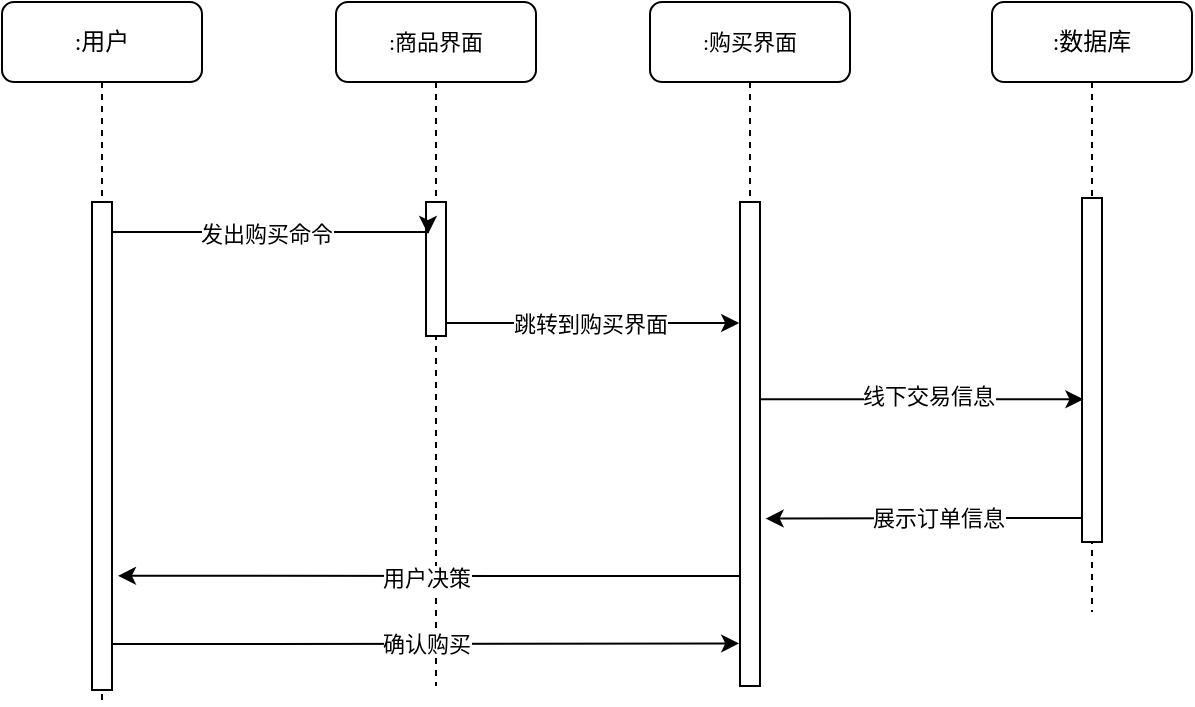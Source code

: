 <mxfile version="17.4.5" type="github">
  <diagram id="kvRgZ8uejfZzRq80rBRY" name="第 1 页">
    <mxGraphModel dx="1036" dy="557" grid="0" gridSize="10" guides="1" tooltips="1" connect="1" arrows="1" fold="1" page="1" pageScale="1" pageWidth="1169" pageHeight="827" math="0" shadow="0">
      <root>
        <mxCell id="0" />
        <mxCell id="1" parent="0" />
        <mxCell id="OrTOHWYSCd0f0m3LYNKq-1" value="&lt;font style=&quot;font-size: 11px ; line-height: 1.2&quot;&gt;:商品界面&lt;/font&gt;" style="shape=umlLifeline;perimeter=lifelinePerimeter;whiteSpace=wrap;html=1;container=1;collapsible=0;recursiveResize=0;outlineConnect=0;rounded=1;shadow=0;comic=0;labelBackgroundColor=none;strokeWidth=1;fontFamily=Verdana;fontSize=12;align=center;" vertex="1" parent="1">
          <mxGeometry x="344" y="207" width="100" height="342" as="geometry" />
        </mxCell>
        <mxCell id="OrTOHWYSCd0f0m3LYNKq-2" value="" style="html=1;points=[];perimeter=orthogonalPerimeter;rounded=0;shadow=0;comic=0;labelBackgroundColor=none;strokeWidth=1;fontFamily=Verdana;fontSize=12;align=center;" vertex="1" parent="OrTOHWYSCd0f0m3LYNKq-1">
          <mxGeometry x="45" y="100" width="10" height="67" as="geometry" />
        </mxCell>
        <mxCell id="OrTOHWYSCd0f0m3LYNKq-5" value=":数据库" style="shape=umlLifeline;perimeter=lifelinePerimeter;whiteSpace=wrap;html=1;container=1;collapsible=0;recursiveResize=0;outlineConnect=0;rounded=1;shadow=0;comic=0;labelBackgroundColor=none;strokeWidth=1;fontFamily=Verdana;fontSize=12;align=center;" vertex="1" parent="1">
          <mxGeometry x="672" y="207" width="100" height="305" as="geometry" />
        </mxCell>
        <mxCell id="OrTOHWYSCd0f0m3LYNKq-6" value="" style="html=1;points=[];perimeter=orthogonalPerimeter;rounded=0;shadow=0;comic=0;labelBackgroundColor=none;strokeWidth=1;fontFamily=Verdana;fontSize=12;align=center;" vertex="1" parent="OrTOHWYSCd0f0m3LYNKq-5">
          <mxGeometry x="45" y="98" width="10" height="172" as="geometry" />
        </mxCell>
        <mxCell id="OrTOHWYSCd0f0m3LYNKq-7" value=":用户" style="shape=umlLifeline;perimeter=lifelinePerimeter;whiteSpace=wrap;html=1;container=1;collapsible=0;recursiveResize=0;outlineConnect=0;rounded=1;shadow=0;comic=0;labelBackgroundColor=none;strokeWidth=1;fontFamily=Verdana;fontSize=12;align=center;" vertex="1" parent="1">
          <mxGeometry x="177" y="207" width="100" height="351" as="geometry" />
        </mxCell>
        <mxCell id="OrTOHWYSCd0f0m3LYNKq-8" value="" style="html=1;points=[];perimeter=orthogonalPerimeter;rounded=0;shadow=0;comic=0;labelBackgroundColor=none;strokeWidth=1;fontFamily=Verdana;fontSize=12;align=center;" vertex="1" parent="OrTOHWYSCd0f0m3LYNKq-7">
          <mxGeometry x="45" y="100" width="10" height="244" as="geometry" />
        </mxCell>
        <mxCell id="OrTOHWYSCd0f0m3LYNKq-9" style="edgeStyle=orthogonalEdgeStyle;rounded=0;orthogonalLoop=1;jettySize=auto;html=1;" edge="1" parent="1" source="OrTOHWYSCd0f0m3LYNKq-8">
          <mxGeometry relative="1" as="geometry">
            <mxPoint x="390" y="323" as="targetPoint" />
            <Array as="points">
              <mxPoint x="275" y="322" />
              <mxPoint x="275" y="322" />
            </Array>
          </mxGeometry>
        </mxCell>
        <mxCell id="OrTOHWYSCd0f0m3LYNKq-10" value="发出购买命令" style="edgeLabel;html=1;align=center;verticalAlign=middle;resizable=0;points=[];" vertex="1" connectable="0" parent="OrTOHWYSCd0f0m3LYNKq-9">
          <mxGeometry x="-0.13" y="-2" relative="1" as="geometry">
            <mxPoint x="8" y="-1" as="offset" />
          </mxGeometry>
        </mxCell>
        <mxCell id="OrTOHWYSCd0f0m3LYNKq-17" value="&lt;font style=&quot;font-size: 11px ; line-height: 1.2&quot;&gt;:购买界面&lt;/font&gt;" style="shape=umlLifeline;perimeter=lifelinePerimeter;whiteSpace=wrap;html=1;container=1;collapsible=0;recursiveResize=0;outlineConnect=0;rounded=1;shadow=0;comic=0;labelBackgroundColor=none;strokeWidth=1;fontFamily=Verdana;fontSize=12;align=center;" vertex="1" parent="1">
          <mxGeometry x="501" y="207" width="100" height="342" as="geometry" />
        </mxCell>
        <mxCell id="OrTOHWYSCd0f0m3LYNKq-18" value="" style="html=1;points=[];perimeter=orthogonalPerimeter;rounded=0;shadow=0;comic=0;labelBackgroundColor=none;strokeWidth=1;fontFamily=Verdana;fontSize=12;align=center;" vertex="1" parent="OrTOHWYSCd0f0m3LYNKq-17">
          <mxGeometry x="45" y="100" width="10" height="242" as="geometry" />
        </mxCell>
        <mxCell id="OrTOHWYSCd0f0m3LYNKq-19" style="edgeStyle=orthogonalEdgeStyle;rounded=0;orthogonalLoop=1;jettySize=auto;html=1;entryX=-0.041;entryY=0.25;entryDx=0;entryDy=0;entryPerimeter=0;" edge="1" parent="1" source="OrTOHWYSCd0f0m3LYNKq-2" target="OrTOHWYSCd0f0m3LYNKq-18">
          <mxGeometry relative="1" as="geometry">
            <Array as="points">
              <mxPoint x="472" y="368" />
            </Array>
          </mxGeometry>
        </mxCell>
        <mxCell id="OrTOHWYSCd0f0m3LYNKq-20" value="跳转到购买界面" style="edgeLabel;html=1;align=center;verticalAlign=middle;resizable=0;points=[];" vertex="1" connectable="0" parent="OrTOHWYSCd0f0m3LYNKq-19">
          <mxGeometry x="-0.118" relative="1" as="geometry">
            <mxPoint x="7" as="offset" />
          </mxGeometry>
        </mxCell>
        <mxCell id="OrTOHWYSCd0f0m3LYNKq-21" style="edgeStyle=orthogonalEdgeStyle;rounded=0;orthogonalLoop=1;jettySize=auto;html=1;entryX=0.072;entryY=0.585;entryDx=0;entryDy=0;entryPerimeter=0;" edge="1" parent="1" source="OrTOHWYSCd0f0m3LYNKq-18" target="OrTOHWYSCd0f0m3LYNKq-6">
          <mxGeometry relative="1" as="geometry">
            <Array as="points">
              <mxPoint x="636" y="406" />
            </Array>
          </mxGeometry>
        </mxCell>
        <mxCell id="OrTOHWYSCd0f0m3LYNKq-22" value="线下交易信息" style="edgeLabel;html=1;align=center;verticalAlign=middle;resizable=0;points=[];" vertex="1" connectable="0" parent="OrTOHWYSCd0f0m3LYNKq-21">
          <mxGeometry x="-0.121" y="-2" relative="1" as="geometry">
            <mxPoint x="13" y="-4" as="offset" />
          </mxGeometry>
        </mxCell>
        <mxCell id="OrTOHWYSCd0f0m3LYNKq-23" style="edgeStyle=orthogonalEdgeStyle;rounded=0;orthogonalLoop=1;jettySize=auto;html=1;entryX=1.283;entryY=0.654;entryDx=0;entryDy=0;entryPerimeter=0;" edge="1" parent="1" source="OrTOHWYSCd0f0m3LYNKq-6" target="OrTOHWYSCd0f0m3LYNKq-18">
          <mxGeometry relative="1" as="geometry">
            <Array as="points">
              <mxPoint x="686" y="465" />
              <mxPoint x="686" y="465" />
            </Array>
          </mxGeometry>
        </mxCell>
        <mxCell id="OrTOHWYSCd0f0m3LYNKq-24" value="展示订单信息" style="edgeLabel;html=1;align=center;verticalAlign=middle;resizable=0;points=[];" vertex="1" connectable="0" parent="OrTOHWYSCd0f0m3LYNKq-23">
          <mxGeometry x="0.119" y="-3" relative="1" as="geometry">
            <mxPoint x="16" y="3" as="offset" />
          </mxGeometry>
        </mxCell>
        <mxCell id="OrTOHWYSCd0f0m3LYNKq-26" style="edgeStyle=orthogonalEdgeStyle;rounded=0;orthogonalLoop=1;jettySize=auto;html=1;entryX=1.297;entryY=0.766;entryDx=0;entryDy=0;entryPerimeter=0;" edge="1" parent="1" source="OrTOHWYSCd0f0m3LYNKq-18" target="OrTOHWYSCd0f0m3LYNKq-8">
          <mxGeometry relative="1" as="geometry">
            <Array as="points">
              <mxPoint x="482" y="494" />
              <mxPoint x="482" y="494" />
            </Array>
          </mxGeometry>
        </mxCell>
        <mxCell id="OrTOHWYSCd0f0m3LYNKq-27" value="用户决策" style="edgeLabel;html=1;align=center;verticalAlign=middle;resizable=0;points=[];" vertex="1" connectable="0" parent="OrTOHWYSCd0f0m3LYNKq-26">
          <mxGeometry x="0.079" relative="1" as="geometry">
            <mxPoint x="11" y="1" as="offset" />
          </mxGeometry>
        </mxCell>
        <mxCell id="OrTOHWYSCd0f0m3LYNKq-28" style="edgeStyle=orthogonalEdgeStyle;rounded=0;orthogonalLoop=1;jettySize=auto;html=1;entryX=-0.041;entryY=0.912;entryDx=0;entryDy=0;entryPerimeter=0;" edge="1" parent="1" source="OrTOHWYSCd0f0m3LYNKq-8" target="OrTOHWYSCd0f0m3LYNKq-18">
          <mxGeometry relative="1" as="geometry">
            <Array as="points">
              <mxPoint x="306" y="528" />
              <mxPoint x="306" y="528" />
            </Array>
          </mxGeometry>
        </mxCell>
        <mxCell id="OrTOHWYSCd0f0m3LYNKq-29" value="确认购买" style="edgeLabel;html=1;align=center;verticalAlign=middle;resizable=0;points=[];" vertex="1" connectable="0" parent="OrTOHWYSCd0f0m3LYNKq-28">
          <mxGeometry x="-0.072" y="-2" relative="1" as="geometry">
            <mxPoint x="11" y="-2" as="offset" />
          </mxGeometry>
        </mxCell>
      </root>
    </mxGraphModel>
  </diagram>
</mxfile>
